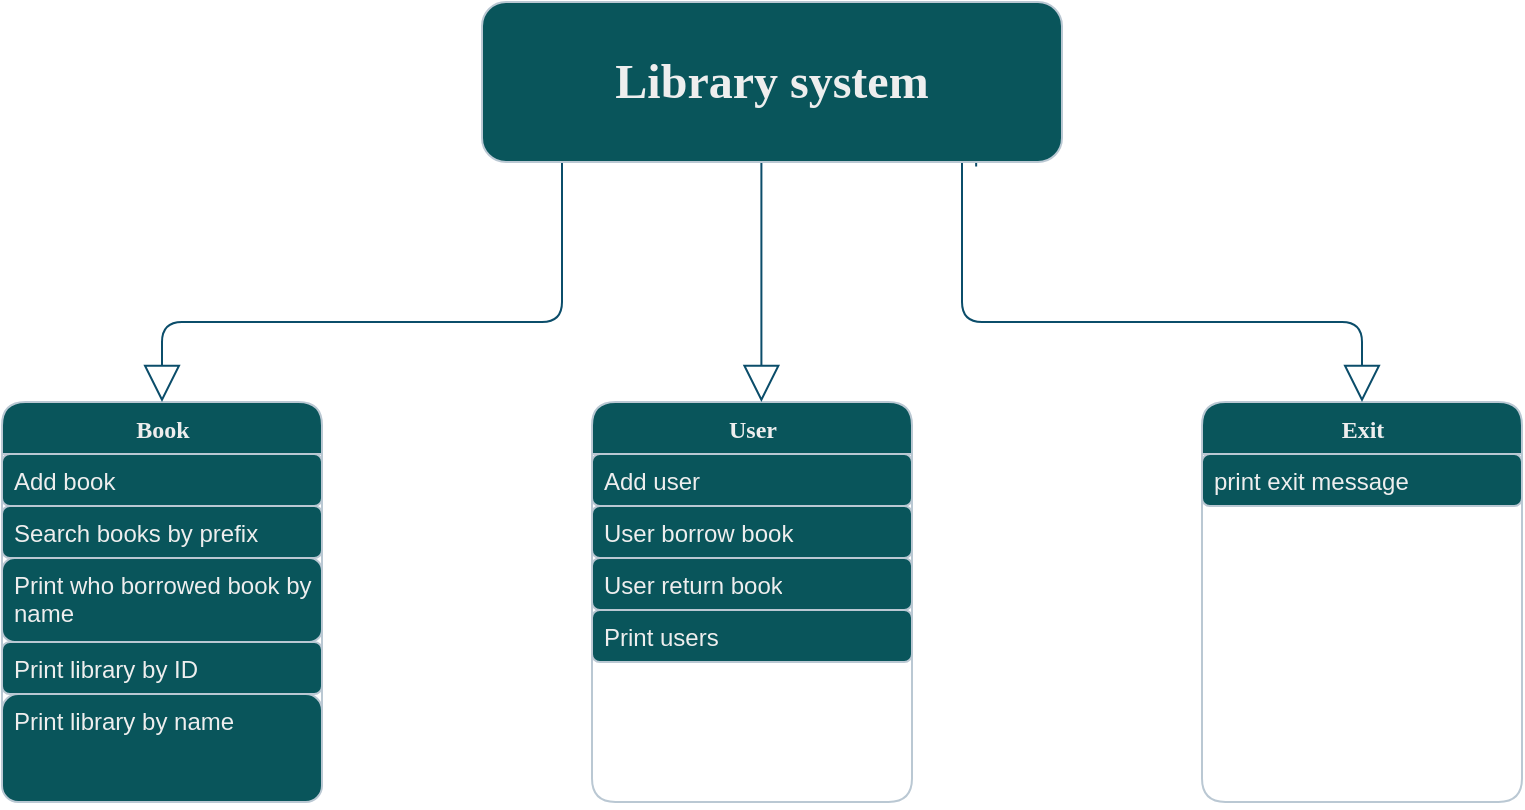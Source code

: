 <mxfile version="21.6.1" type="device">
  <diagram name="Page-1" id="9f46799a-70d6-7492-0946-bef42562c5a5">
    <mxGraphModel dx="1502" dy="629" grid="1" gridSize="10" guides="1" tooltips="1" connect="1" arrows="1" fold="1" page="1" pageScale="1" pageWidth="1100" pageHeight="850" background="none" math="0" shadow="0">
      <root>
        <mxCell id="0" />
        <mxCell id="1" parent="0" />
        <mxCell id="78961159f06e98e8-17" value="Book" style="swimlane;html=1;fontStyle=1;align=center;verticalAlign=top;childLayout=stackLayout;horizontal=1;startSize=26;horizontalStack=0;resizeParent=1;resizeLast=0;collapsible=1;marginBottom=0;swimlaneFillColor=#ffffff;rounded=1;shadow=0;comic=0;labelBackgroundColor=none;strokeWidth=1;fillColor=#09555B;fontFamily=Verdana;fontSize=12;strokeColor=#BAC8D3;fontColor=#EEEEEE;" parent="1" vertex="1">
          <mxGeometry x="120" y="240" width="160" height="200" as="geometry" />
        </mxCell>
        <mxCell id="78961159f06e98e8-21" value="Add book" style="text;html=1;strokeColor=#BAC8D3;fillColor=#09555B;align=left;verticalAlign=top;spacingLeft=4;spacingRight=4;whiteSpace=wrap;overflow=hidden;rotatable=0;points=[[0,0.5],[1,0.5]];portConstraint=eastwest;labelBackgroundColor=none;fontColor=#EEEEEE;rounded=1;" parent="78961159f06e98e8-17" vertex="1">
          <mxGeometry y="26" width="160" height="26" as="geometry" />
        </mxCell>
        <mxCell id="78961159f06e98e8-23" value="Search books by prefix" style="text;html=1;strokeColor=#BAC8D3;fillColor=#09555B;align=left;verticalAlign=top;spacingLeft=4;spacingRight=4;whiteSpace=wrap;overflow=hidden;rotatable=0;points=[[0,0.5],[1,0.5]];portConstraint=eastwest;labelBackgroundColor=none;fontColor=#EEEEEE;rounded=1;" parent="78961159f06e98e8-17" vertex="1">
          <mxGeometry y="52" width="160" height="26" as="geometry" />
        </mxCell>
        <mxCell id="78961159f06e98e8-25" value="Print who borrowed book by name" style="text;html=1;strokeColor=#BAC8D3;fillColor=#09555B;align=left;verticalAlign=top;spacingLeft=4;spacingRight=4;whiteSpace=wrap;overflow=hidden;rotatable=0;points=[[0,0.5],[1,0.5]];portConstraint=eastwest;labelBackgroundColor=none;fontColor=#EEEEEE;rounded=1;" parent="78961159f06e98e8-17" vertex="1">
          <mxGeometry y="78" width="160" height="42" as="geometry" />
        </mxCell>
        <mxCell id="78961159f06e98e8-26" value="Print library by ID&amp;nbsp;" style="text;html=1;strokeColor=#BAC8D3;fillColor=#09555B;align=left;verticalAlign=top;spacingLeft=4;spacingRight=4;whiteSpace=wrap;overflow=hidden;rotatable=0;points=[[0,0.5],[1,0.5]];portConstraint=eastwest;labelBackgroundColor=none;fontColor=#EEEEEE;rounded=1;" parent="78961159f06e98e8-17" vertex="1">
          <mxGeometry y="120" width="160" height="26" as="geometry" />
        </mxCell>
        <mxCell id="78961159f06e98e8-24" value="Print library by name" style="text;html=1;strokeColor=#BAC8D3;fillColor=#09555B;align=left;verticalAlign=top;spacingLeft=4;spacingRight=4;whiteSpace=wrap;overflow=hidden;rotatable=0;points=[[0,0.5],[1,0.5]];portConstraint=eastwest;labelBackgroundColor=none;fontColor=#EEEEEE;rounded=1;" parent="78961159f06e98e8-17" vertex="1">
          <mxGeometry y="146" width="160" height="54" as="geometry" />
        </mxCell>
        <mxCell id="78961159f06e98e8-30" value="User" style="swimlane;html=1;fontStyle=1;align=center;verticalAlign=top;childLayout=stackLayout;horizontal=1;startSize=26;horizontalStack=0;resizeParent=1;resizeLast=0;collapsible=1;marginBottom=0;swimlaneFillColor=#ffffff;rounded=1;shadow=0;comic=0;labelBackgroundColor=none;strokeWidth=1;fillColor=#09555B;fontFamily=Verdana;fontSize=12;strokeColor=#BAC8D3;fontColor=#EEEEEE;" parent="1" vertex="1">
          <mxGeometry x="415" y="240" width="160" height="200" as="geometry" />
        </mxCell>
        <mxCell id="78961159f06e98e8-31" value="Add user" style="text;html=1;strokeColor=#BAC8D3;fillColor=#09555B;align=left;verticalAlign=top;spacingLeft=4;spacingRight=4;whiteSpace=wrap;overflow=hidden;rotatable=0;points=[[0,0.5],[1,0.5]];portConstraint=eastwest;labelBackgroundColor=none;fontColor=#EEEEEE;rounded=1;" parent="78961159f06e98e8-30" vertex="1">
          <mxGeometry y="26" width="160" height="26" as="geometry" />
        </mxCell>
        <mxCell id="78961159f06e98e8-32" value="User borrow book" style="text;html=1;strokeColor=#BAC8D3;fillColor=#09555B;align=left;verticalAlign=top;spacingLeft=4;spacingRight=4;whiteSpace=wrap;overflow=hidden;rotatable=0;points=[[0,0.5],[1,0.5]];portConstraint=eastwest;labelBackgroundColor=none;fontColor=#EEEEEE;rounded=1;" parent="78961159f06e98e8-30" vertex="1">
          <mxGeometry y="52" width="160" height="26" as="geometry" />
        </mxCell>
        <mxCell id="78961159f06e98e8-33" value="User return book" style="text;html=1;strokeColor=#BAC8D3;fillColor=#09555B;align=left;verticalAlign=top;spacingLeft=4;spacingRight=4;whiteSpace=wrap;overflow=hidden;rotatable=0;points=[[0,0.5],[1,0.5]];portConstraint=eastwest;labelBackgroundColor=none;fontColor=#EEEEEE;rounded=1;" parent="78961159f06e98e8-30" vertex="1">
          <mxGeometry y="78" width="160" height="26" as="geometry" />
        </mxCell>
        <mxCell id="78961159f06e98e8-34" value="Print users" style="text;html=1;strokeColor=#BAC8D3;fillColor=#09555B;align=left;verticalAlign=top;spacingLeft=4;spacingRight=4;whiteSpace=wrap;overflow=hidden;rotatable=0;points=[[0,0.5],[1,0.5]];portConstraint=eastwest;labelBackgroundColor=none;fontColor=#EEEEEE;rounded=1;" parent="78961159f06e98e8-30" vertex="1">
          <mxGeometry y="104" width="160" height="26" as="geometry" />
        </mxCell>
        <mxCell id="78961159f06e98e8-43" value="Exit" style="swimlane;html=1;fontStyle=1;align=center;verticalAlign=top;childLayout=stackLayout;horizontal=1;startSize=26;horizontalStack=0;resizeParent=1;resizeLast=0;collapsible=1;marginBottom=0;swimlaneFillColor=#ffffff;rounded=1;shadow=0;comic=0;labelBackgroundColor=none;strokeWidth=1;fillColor=#09555B;fontFamily=Verdana;fontSize=12;strokeColor=#BAC8D3;fontColor=#EEEEEE;" parent="1" vertex="1">
          <mxGeometry x="720" y="240" width="160" height="200" as="geometry" />
        </mxCell>
        <mxCell id="78961159f06e98e8-44" value="print exit message" style="text;html=1;strokeColor=#BAC8D3;fillColor=#09555B;align=left;verticalAlign=top;spacingLeft=4;spacingRight=4;whiteSpace=wrap;overflow=hidden;rotatable=0;points=[[0,0.5],[1,0.5]];portConstraint=eastwest;labelBackgroundColor=none;fontColor=#EEEEEE;rounded=1;" parent="78961159f06e98e8-43" vertex="1">
          <mxGeometry y="26" width="160" height="26" as="geometry" />
        </mxCell>
        <mxCell id="78961159f06e98e8-128" style="edgeStyle=orthogonalEdgeStyle;html=1;labelBackgroundColor=none;startFill=0;startSize=8;endArrow=block;endFill=0;endSize=16;fontFamily=Verdana;fontSize=12;entryX=0.5;entryY=0;entryDx=0;entryDy=0;strokeColor=#0B4D6A;fontColor=default;rounded=1;" parent="1" source="KD4_scCG1L1x2CzTFd1s-1" target="78961159f06e98e8-17" edge="1">
          <mxGeometry relative="1" as="geometry">
            <Array as="points">
              <mxPoint x="400" y="200" />
              <mxPoint x="200" y="200" />
            </Array>
            <mxPoint x="400" y="120" as="sourcePoint" />
            <mxPoint x="400" y="280" as="targetPoint" />
          </mxGeometry>
        </mxCell>
        <mxCell id="78961159f06e98e8-127" style="edgeStyle=orthogonalEdgeStyle;html=1;labelBackgroundColor=none;startFill=0;startSize=8;endArrow=block;endFill=0;endSize=16;fontFamily=Verdana;fontSize=12;exitX=0.5;exitY=1;exitDx=0;exitDy=0;strokeColor=#0B4D6A;fontColor=default;rounded=1;" parent="1" edge="1">
          <mxGeometry relative="1" as="geometry">
            <mxPoint x="490.22" y="90" as="sourcePoint" />
            <mxPoint x="498.72" y="240" as="targetPoint" />
            <Array as="points">
              <mxPoint x="499.72" y="90" />
              <mxPoint x="499.72" y="240" />
            </Array>
          </mxGeometry>
        </mxCell>
        <mxCell id="78961159f06e98e8-126" style="edgeStyle=orthogonalEdgeStyle;html=1;labelBackgroundColor=none;startFill=0;startSize=8;endArrow=block;endFill=0;endSize=16;fontFamily=Verdana;fontSize=12;entryX=0.5;entryY=0;entryDx=0;entryDy=0;exitX=0.852;exitY=1.028;exitDx=0;exitDy=0;exitPerimeter=0;strokeColor=#0B4D6A;fontColor=default;rounded=1;" parent="1" source="KD4_scCG1L1x2CzTFd1s-1" target="78961159f06e98e8-43" edge="1">
          <mxGeometry relative="1" as="geometry">
            <Array as="points">
              <mxPoint x="600" y="102" />
              <mxPoint x="600" y="200" />
              <mxPoint x="800" y="200" />
            </Array>
            <mxPoint x="1000" y="482.0" as="sourcePoint" />
          </mxGeometry>
        </mxCell>
        <mxCell id="KD4_scCG1L1x2CzTFd1s-1" value="&lt;h1&gt;&lt;font face=&quot;Times New Roman&quot;&gt;Library system&lt;/font&gt;&lt;/h1&gt;" style="rounded=1;whiteSpace=wrap;html=1;fillColor=#09555B;strokeColor=#BAC8D3;labelBackgroundColor=none;fontColor=#EEEEEE;" vertex="1" parent="1">
          <mxGeometry x="360" y="40" width="290" height="80" as="geometry" />
        </mxCell>
      </root>
    </mxGraphModel>
  </diagram>
</mxfile>
